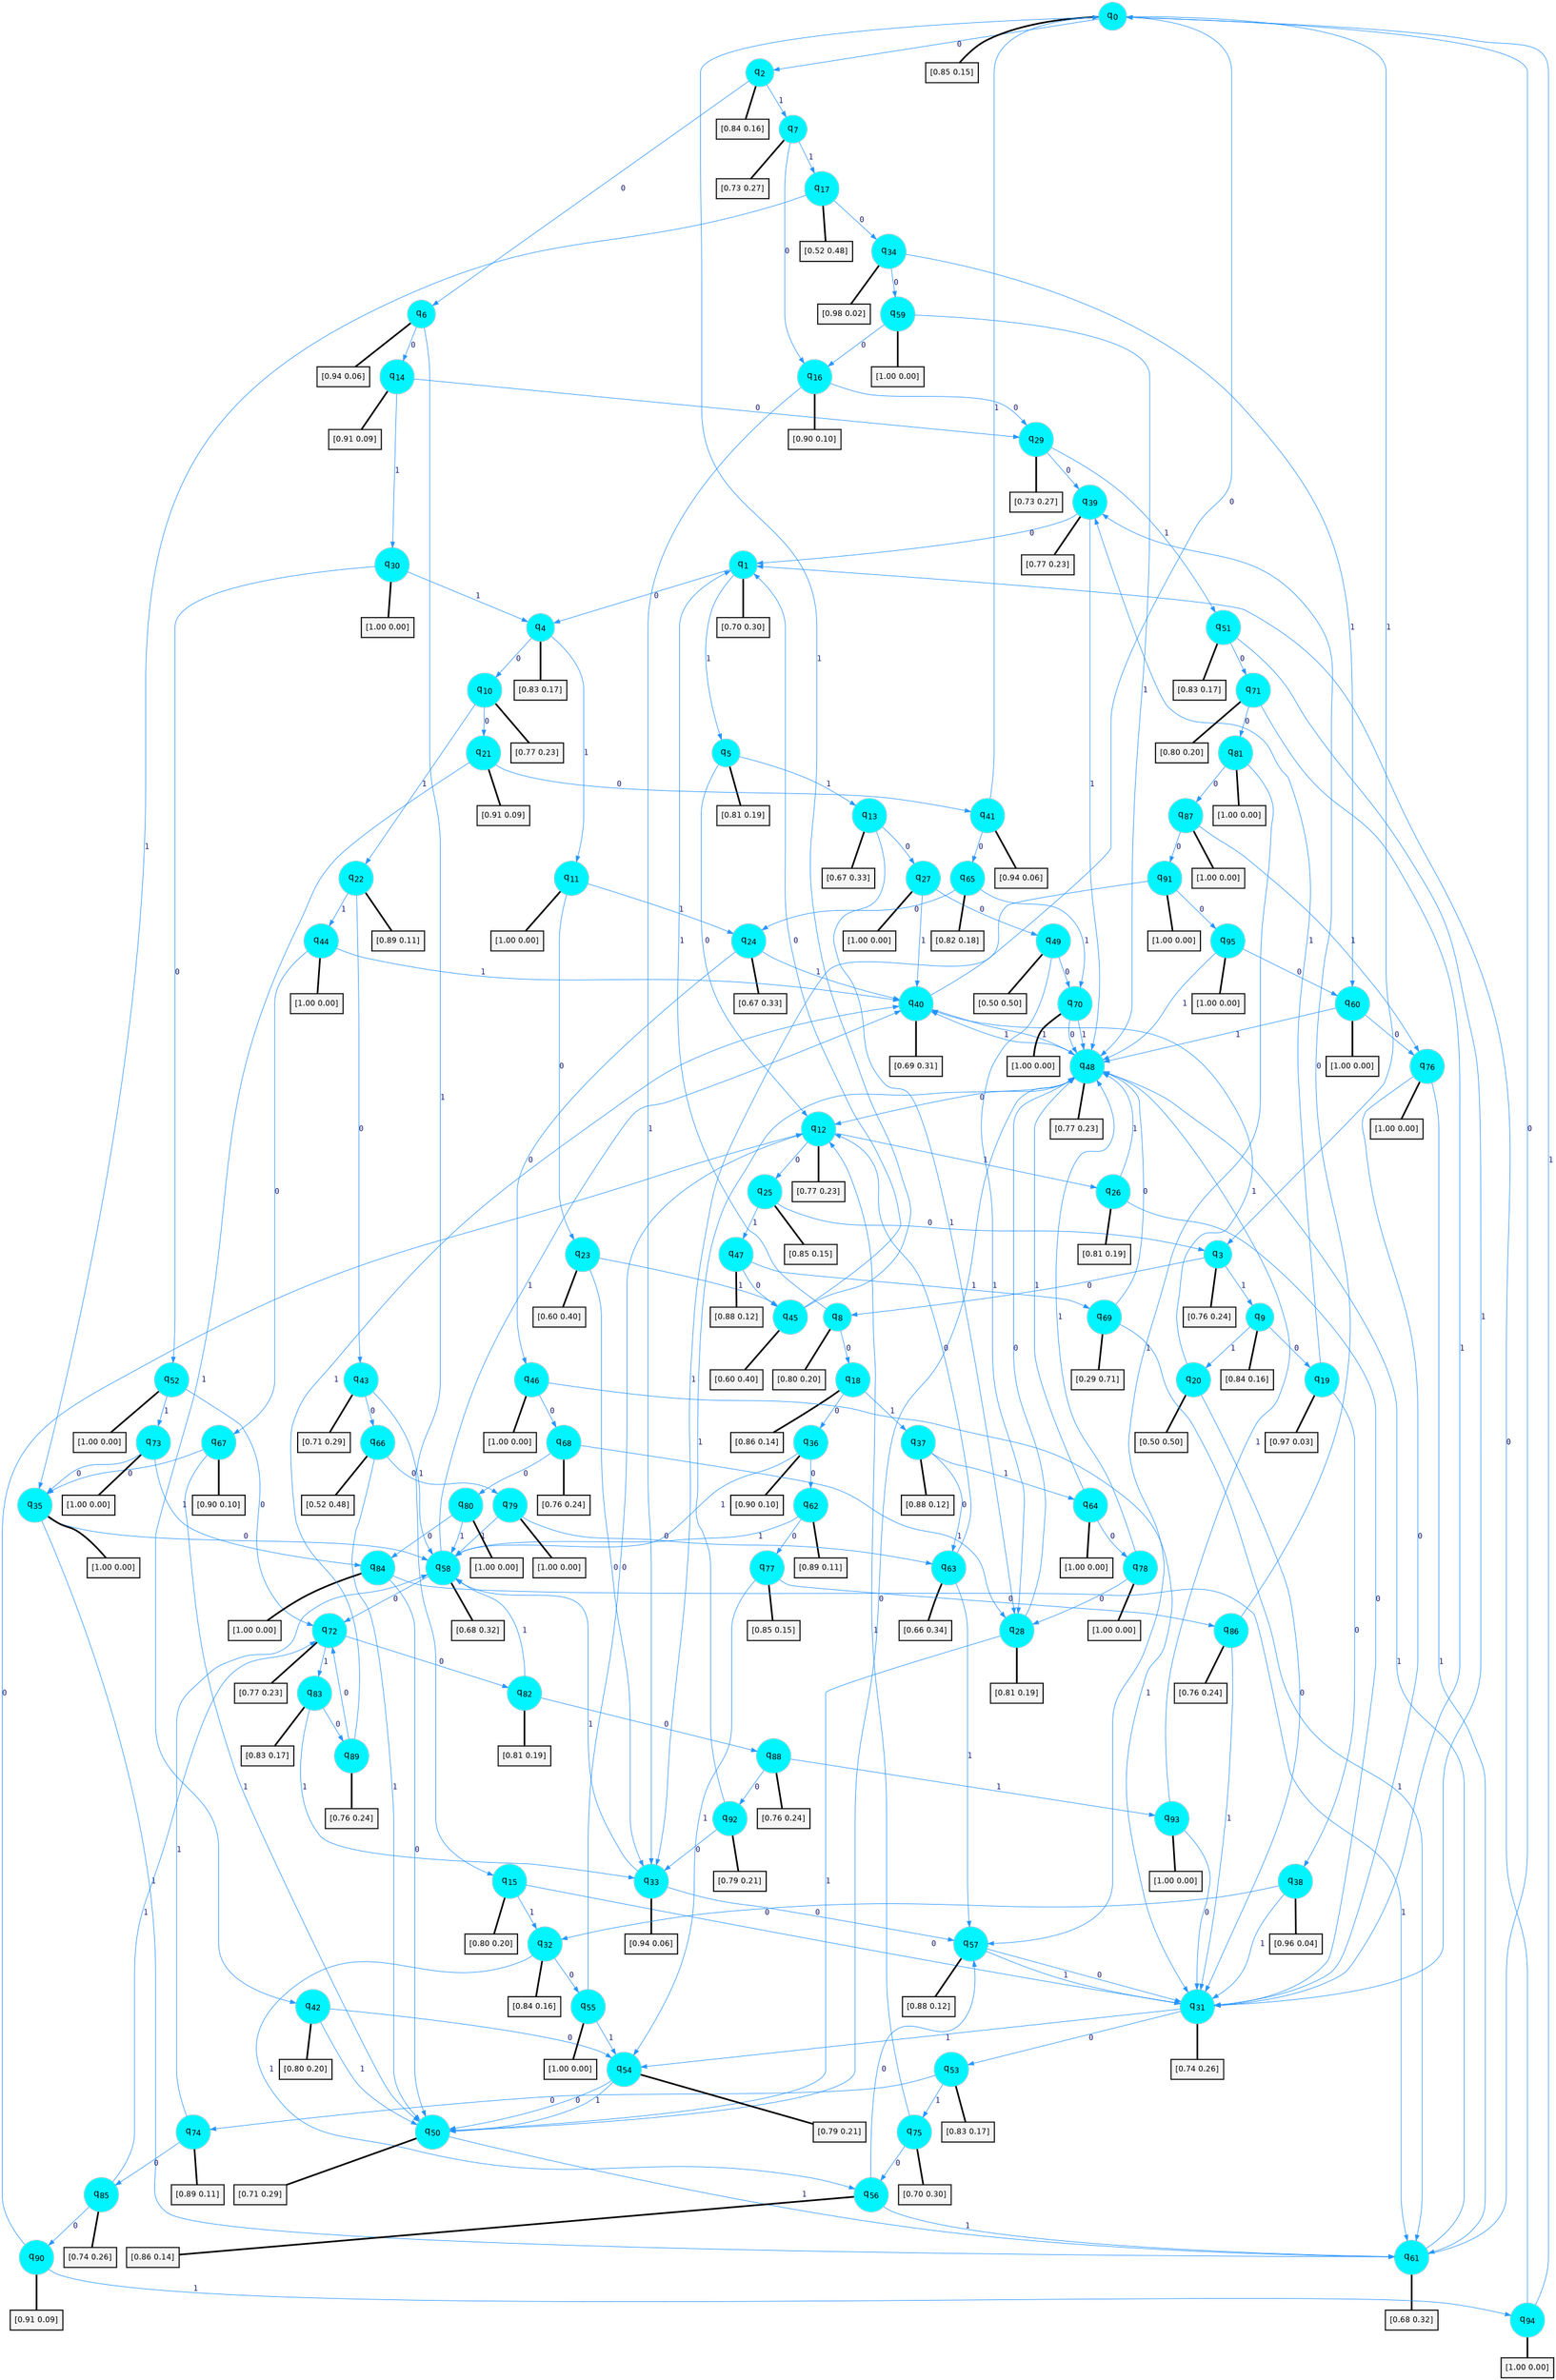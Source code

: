 digraph G {
graph [
bgcolor=transparent, dpi=300, rankdir=TD, size="40,25"];
node [
color=gray, fillcolor=turquoise1, fontcolor=black, fontname=Helvetica, fontsize=16, fontweight=bold, shape=circle, style=filled];
edge [
arrowsize=1, color=dodgerblue1, fontcolor=midnightblue, fontname=courier, fontweight=bold, penwidth=1, style=solid, weight=20];
0[label=<q<SUB>0</SUB>>];
1[label=<q<SUB>1</SUB>>];
2[label=<q<SUB>2</SUB>>];
3[label=<q<SUB>3</SUB>>];
4[label=<q<SUB>4</SUB>>];
5[label=<q<SUB>5</SUB>>];
6[label=<q<SUB>6</SUB>>];
7[label=<q<SUB>7</SUB>>];
8[label=<q<SUB>8</SUB>>];
9[label=<q<SUB>9</SUB>>];
10[label=<q<SUB>10</SUB>>];
11[label=<q<SUB>11</SUB>>];
12[label=<q<SUB>12</SUB>>];
13[label=<q<SUB>13</SUB>>];
14[label=<q<SUB>14</SUB>>];
15[label=<q<SUB>15</SUB>>];
16[label=<q<SUB>16</SUB>>];
17[label=<q<SUB>17</SUB>>];
18[label=<q<SUB>18</SUB>>];
19[label=<q<SUB>19</SUB>>];
20[label=<q<SUB>20</SUB>>];
21[label=<q<SUB>21</SUB>>];
22[label=<q<SUB>22</SUB>>];
23[label=<q<SUB>23</SUB>>];
24[label=<q<SUB>24</SUB>>];
25[label=<q<SUB>25</SUB>>];
26[label=<q<SUB>26</SUB>>];
27[label=<q<SUB>27</SUB>>];
28[label=<q<SUB>28</SUB>>];
29[label=<q<SUB>29</SUB>>];
30[label=<q<SUB>30</SUB>>];
31[label=<q<SUB>31</SUB>>];
32[label=<q<SUB>32</SUB>>];
33[label=<q<SUB>33</SUB>>];
34[label=<q<SUB>34</SUB>>];
35[label=<q<SUB>35</SUB>>];
36[label=<q<SUB>36</SUB>>];
37[label=<q<SUB>37</SUB>>];
38[label=<q<SUB>38</SUB>>];
39[label=<q<SUB>39</SUB>>];
40[label=<q<SUB>40</SUB>>];
41[label=<q<SUB>41</SUB>>];
42[label=<q<SUB>42</SUB>>];
43[label=<q<SUB>43</SUB>>];
44[label=<q<SUB>44</SUB>>];
45[label=<q<SUB>45</SUB>>];
46[label=<q<SUB>46</SUB>>];
47[label=<q<SUB>47</SUB>>];
48[label=<q<SUB>48</SUB>>];
49[label=<q<SUB>49</SUB>>];
50[label=<q<SUB>50</SUB>>];
51[label=<q<SUB>51</SUB>>];
52[label=<q<SUB>52</SUB>>];
53[label=<q<SUB>53</SUB>>];
54[label=<q<SUB>54</SUB>>];
55[label=<q<SUB>55</SUB>>];
56[label=<q<SUB>56</SUB>>];
57[label=<q<SUB>57</SUB>>];
58[label=<q<SUB>58</SUB>>];
59[label=<q<SUB>59</SUB>>];
60[label=<q<SUB>60</SUB>>];
61[label=<q<SUB>61</SUB>>];
62[label=<q<SUB>62</SUB>>];
63[label=<q<SUB>63</SUB>>];
64[label=<q<SUB>64</SUB>>];
65[label=<q<SUB>65</SUB>>];
66[label=<q<SUB>66</SUB>>];
67[label=<q<SUB>67</SUB>>];
68[label=<q<SUB>68</SUB>>];
69[label=<q<SUB>69</SUB>>];
70[label=<q<SUB>70</SUB>>];
71[label=<q<SUB>71</SUB>>];
72[label=<q<SUB>72</SUB>>];
73[label=<q<SUB>73</SUB>>];
74[label=<q<SUB>74</SUB>>];
75[label=<q<SUB>75</SUB>>];
76[label=<q<SUB>76</SUB>>];
77[label=<q<SUB>77</SUB>>];
78[label=<q<SUB>78</SUB>>];
79[label=<q<SUB>79</SUB>>];
80[label=<q<SUB>80</SUB>>];
81[label=<q<SUB>81</SUB>>];
82[label=<q<SUB>82</SUB>>];
83[label=<q<SUB>83</SUB>>];
84[label=<q<SUB>84</SUB>>];
85[label=<q<SUB>85</SUB>>];
86[label=<q<SUB>86</SUB>>];
87[label=<q<SUB>87</SUB>>];
88[label=<q<SUB>88</SUB>>];
89[label=<q<SUB>89</SUB>>];
90[label=<q<SUB>90</SUB>>];
91[label=<q<SUB>91</SUB>>];
92[label=<q<SUB>92</SUB>>];
93[label=<q<SUB>93</SUB>>];
94[label=<q<SUB>94</SUB>>];
95[label=<q<SUB>95</SUB>>];
96[label="[0.85 0.15]", shape=box,fontcolor=black, fontname=Helvetica, fontsize=14, penwidth=2, fillcolor=whitesmoke,color=black];
97[label="[0.70 0.30]", shape=box,fontcolor=black, fontname=Helvetica, fontsize=14, penwidth=2, fillcolor=whitesmoke,color=black];
98[label="[0.84 0.16]", shape=box,fontcolor=black, fontname=Helvetica, fontsize=14, penwidth=2, fillcolor=whitesmoke,color=black];
99[label="[0.76 0.24]", shape=box,fontcolor=black, fontname=Helvetica, fontsize=14, penwidth=2, fillcolor=whitesmoke,color=black];
100[label="[0.83 0.17]", shape=box,fontcolor=black, fontname=Helvetica, fontsize=14, penwidth=2, fillcolor=whitesmoke,color=black];
101[label="[0.81 0.19]", shape=box,fontcolor=black, fontname=Helvetica, fontsize=14, penwidth=2, fillcolor=whitesmoke,color=black];
102[label="[0.94 0.06]", shape=box,fontcolor=black, fontname=Helvetica, fontsize=14, penwidth=2, fillcolor=whitesmoke,color=black];
103[label="[0.73 0.27]", shape=box,fontcolor=black, fontname=Helvetica, fontsize=14, penwidth=2, fillcolor=whitesmoke,color=black];
104[label="[0.80 0.20]", shape=box,fontcolor=black, fontname=Helvetica, fontsize=14, penwidth=2, fillcolor=whitesmoke,color=black];
105[label="[0.84 0.16]", shape=box,fontcolor=black, fontname=Helvetica, fontsize=14, penwidth=2, fillcolor=whitesmoke,color=black];
106[label="[0.77 0.23]", shape=box,fontcolor=black, fontname=Helvetica, fontsize=14, penwidth=2, fillcolor=whitesmoke,color=black];
107[label="[1.00 0.00]", shape=box,fontcolor=black, fontname=Helvetica, fontsize=14, penwidth=2, fillcolor=whitesmoke,color=black];
108[label="[0.77 0.23]", shape=box,fontcolor=black, fontname=Helvetica, fontsize=14, penwidth=2, fillcolor=whitesmoke,color=black];
109[label="[0.67 0.33]", shape=box,fontcolor=black, fontname=Helvetica, fontsize=14, penwidth=2, fillcolor=whitesmoke,color=black];
110[label="[0.91 0.09]", shape=box,fontcolor=black, fontname=Helvetica, fontsize=14, penwidth=2, fillcolor=whitesmoke,color=black];
111[label="[0.80 0.20]", shape=box,fontcolor=black, fontname=Helvetica, fontsize=14, penwidth=2, fillcolor=whitesmoke,color=black];
112[label="[0.90 0.10]", shape=box,fontcolor=black, fontname=Helvetica, fontsize=14, penwidth=2, fillcolor=whitesmoke,color=black];
113[label="[0.52 0.48]", shape=box,fontcolor=black, fontname=Helvetica, fontsize=14, penwidth=2, fillcolor=whitesmoke,color=black];
114[label="[0.86 0.14]", shape=box,fontcolor=black, fontname=Helvetica, fontsize=14, penwidth=2, fillcolor=whitesmoke,color=black];
115[label="[0.97 0.03]", shape=box,fontcolor=black, fontname=Helvetica, fontsize=14, penwidth=2, fillcolor=whitesmoke,color=black];
116[label="[0.50 0.50]", shape=box,fontcolor=black, fontname=Helvetica, fontsize=14, penwidth=2, fillcolor=whitesmoke,color=black];
117[label="[0.91 0.09]", shape=box,fontcolor=black, fontname=Helvetica, fontsize=14, penwidth=2, fillcolor=whitesmoke,color=black];
118[label="[0.89 0.11]", shape=box,fontcolor=black, fontname=Helvetica, fontsize=14, penwidth=2, fillcolor=whitesmoke,color=black];
119[label="[0.60 0.40]", shape=box,fontcolor=black, fontname=Helvetica, fontsize=14, penwidth=2, fillcolor=whitesmoke,color=black];
120[label="[0.67 0.33]", shape=box,fontcolor=black, fontname=Helvetica, fontsize=14, penwidth=2, fillcolor=whitesmoke,color=black];
121[label="[0.85 0.15]", shape=box,fontcolor=black, fontname=Helvetica, fontsize=14, penwidth=2, fillcolor=whitesmoke,color=black];
122[label="[0.81 0.19]", shape=box,fontcolor=black, fontname=Helvetica, fontsize=14, penwidth=2, fillcolor=whitesmoke,color=black];
123[label="[1.00 0.00]", shape=box,fontcolor=black, fontname=Helvetica, fontsize=14, penwidth=2, fillcolor=whitesmoke,color=black];
124[label="[0.81 0.19]", shape=box,fontcolor=black, fontname=Helvetica, fontsize=14, penwidth=2, fillcolor=whitesmoke,color=black];
125[label="[0.73 0.27]", shape=box,fontcolor=black, fontname=Helvetica, fontsize=14, penwidth=2, fillcolor=whitesmoke,color=black];
126[label="[1.00 0.00]", shape=box,fontcolor=black, fontname=Helvetica, fontsize=14, penwidth=2, fillcolor=whitesmoke,color=black];
127[label="[0.74 0.26]", shape=box,fontcolor=black, fontname=Helvetica, fontsize=14, penwidth=2, fillcolor=whitesmoke,color=black];
128[label="[0.84 0.16]", shape=box,fontcolor=black, fontname=Helvetica, fontsize=14, penwidth=2, fillcolor=whitesmoke,color=black];
129[label="[0.94 0.06]", shape=box,fontcolor=black, fontname=Helvetica, fontsize=14, penwidth=2, fillcolor=whitesmoke,color=black];
130[label="[0.98 0.02]", shape=box,fontcolor=black, fontname=Helvetica, fontsize=14, penwidth=2, fillcolor=whitesmoke,color=black];
131[label="[1.00 0.00]", shape=box,fontcolor=black, fontname=Helvetica, fontsize=14, penwidth=2, fillcolor=whitesmoke,color=black];
132[label="[0.90 0.10]", shape=box,fontcolor=black, fontname=Helvetica, fontsize=14, penwidth=2, fillcolor=whitesmoke,color=black];
133[label="[0.88 0.12]", shape=box,fontcolor=black, fontname=Helvetica, fontsize=14, penwidth=2, fillcolor=whitesmoke,color=black];
134[label="[0.96 0.04]", shape=box,fontcolor=black, fontname=Helvetica, fontsize=14, penwidth=2, fillcolor=whitesmoke,color=black];
135[label="[0.77 0.23]", shape=box,fontcolor=black, fontname=Helvetica, fontsize=14, penwidth=2, fillcolor=whitesmoke,color=black];
136[label="[0.69 0.31]", shape=box,fontcolor=black, fontname=Helvetica, fontsize=14, penwidth=2, fillcolor=whitesmoke,color=black];
137[label="[0.94 0.06]", shape=box,fontcolor=black, fontname=Helvetica, fontsize=14, penwidth=2, fillcolor=whitesmoke,color=black];
138[label="[0.80 0.20]", shape=box,fontcolor=black, fontname=Helvetica, fontsize=14, penwidth=2, fillcolor=whitesmoke,color=black];
139[label="[0.71 0.29]", shape=box,fontcolor=black, fontname=Helvetica, fontsize=14, penwidth=2, fillcolor=whitesmoke,color=black];
140[label="[1.00 0.00]", shape=box,fontcolor=black, fontname=Helvetica, fontsize=14, penwidth=2, fillcolor=whitesmoke,color=black];
141[label="[0.60 0.40]", shape=box,fontcolor=black, fontname=Helvetica, fontsize=14, penwidth=2, fillcolor=whitesmoke,color=black];
142[label="[1.00 0.00]", shape=box,fontcolor=black, fontname=Helvetica, fontsize=14, penwidth=2, fillcolor=whitesmoke,color=black];
143[label="[0.88 0.12]", shape=box,fontcolor=black, fontname=Helvetica, fontsize=14, penwidth=2, fillcolor=whitesmoke,color=black];
144[label="[0.77 0.23]", shape=box,fontcolor=black, fontname=Helvetica, fontsize=14, penwidth=2, fillcolor=whitesmoke,color=black];
145[label="[0.50 0.50]", shape=box,fontcolor=black, fontname=Helvetica, fontsize=14, penwidth=2, fillcolor=whitesmoke,color=black];
146[label="[0.71 0.29]", shape=box,fontcolor=black, fontname=Helvetica, fontsize=14, penwidth=2, fillcolor=whitesmoke,color=black];
147[label="[0.83 0.17]", shape=box,fontcolor=black, fontname=Helvetica, fontsize=14, penwidth=2, fillcolor=whitesmoke,color=black];
148[label="[1.00 0.00]", shape=box,fontcolor=black, fontname=Helvetica, fontsize=14, penwidth=2, fillcolor=whitesmoke,color=black];
149[label="[0.83 0.17]", shape=box,fontcolor=black, fontname=Helvetica, fontsize=14, penwidth=2, fillcolor=whitesmoke,color=black];
150[label="[0.79 0.21]", shape=box,fontcolor=black, fontname=Helvetica, fontsize=14, penwidth=2, fillcolor=whitesmoke,color=black];
151[label="[1.00 0.00]", shape=box,fontcolor=black, fontname=Helvetica, fontsize=14, penwidth=2, fillcolor=whitesmoke,color=black];
152[label="[0.86 0.14]", shape=box,fontcolor=black, fontname=Helvetica, fontsize=14, penwidth=2, fillcolor=whitesmoke,color=black];
153[label="[0.88 0.12]", shape=box,fontcolor=black, fontname=Helvetica, fontsize=14, penwidth=2, fillcolor=whitesmoke,color=black];
154[label="[0.68 0.32]", shape=box,fontcolor=black, fontname=Helvetica, fontsize=14, penwidth=2, fillcolor=whitesmoke,color=black];
155[label="[1.00 0.00]", shape=box,fontcolor=black, fontname=Helvetica, fontsize=14, penwidth=2, fillcolor=whitesmoke,color=black];
156[label="[1.00 0.00]", shape=box,fontcolor=black, fontname=Helvetica, fontsize=14, penwidth=2, fillcolor=whitesmoke,color=black];
157[label="[0.68 0.32]", shape=box,fontcolor=black, fontname=Helvetica, fontsize=14, penwidth=2, fillcolor=whitesmoke,color=black];
158[label="[0.89 0.11]", shape=box,fontcolor=black, fontname=Helvetica, fontsize=14, penwidth=2, fillcolor=whitesmoke,color=black];
159[label="[0.66 0.34]", shape=box,fontcolor=black, fontname=Helvetica, fontsize=14, penwidth=2, fillcolor=whitesmoke,color=black];
160[label="[1.00 0.00]", shape=box,fontcolor=black, fontname=Helvetica, fontsize=14, penwidth=2, fillcolor=whitesmoke,color=black];
161[label="[0.82 0.18]", shape=box,fontcolor=black, fontname=Helvetica, fontsize=14, penwidth=2, fillcolor=whitesmoke,color=black];
162[label="[0.52 0.48]", shape=box,fontcolor=black, fontname=Helvetica, fontsize=14, penwidth=2, fillcolor=whitesmoke,color=black];
163[label="[0.90 0.10]", shape=box,fontcolor=black, fontname=Helvetica, fontsize=14, penwidth=2, fillcolor=whitesmoke,color=black];
164[label="[0.76 0.24]", shape=box,fontcolor=black, fontname=Helvetica, fontsize=14, penwidth=2, fillcolor=whitesmoke,color=black];
165[label="[0.29 0.71]", shape=box,fontcolor=black, fontname=Helvetica, fontsize=14, penwidth=2, fillcolor=whitesmoke,color=black];
166[label="[1.00 0.00]", shape=box,fontcolor=black, fontname=Helvetica, fontsize=14, penwidth=2, fillcolor=whitesmoke,color=black];
167[label="[0.80 0.20]", shape=box,fontcolor=black, fontname=Helvetica, fontsize=14, penwidth=2, fillcolor=whitesmoke,color=black];
168[label="[0.77 0.23]", shape=box,fontcolor=black, fontname=Helvetica, fontsize=14, penwidth=2, fillcolor=whitesmoke,color=black];
169[label="[1.00 0.00]", shape=box,fontcolor=black, fontname=Helvetica, fontsize=14, penwidth=2, fillcolor=whitesmoke,color=black];
170[label="[0.89 0.11]", shape=box,fontcolor=black, fontname=Helvetica, fontsize=14, penwidth=2, fillcolor=whitesmoke,color=black];
171[label="[0.70 0.30]", shape=box,fontcolor=black, fontname=Helvetica, fontsize=14, penwidth=2, fillcolor=whitesmoke,color=black];
172[label="[1.00 0.00]", shape=box,fontcolor=black, fontname=Helvetica, fontsize=14, penwidth=2, fillcolor=whitesmoke,color=black];
173[label="[0.85 0.15]", shape=box,fontcolor=black, fontname=Helvetica, fontsize=14, penwidth=2, fillcolor=whitesmoke,color=black];
174[label="[1.00 0.00]", shape=box,fontcolor=black, fontname=Helvetica, fontsize=14, penwidth=2, fillcolor=whitesmoke,color=black];
175[label="[1.00 0.00]", shape=box,fontcolor=black, fontname=Helvetica, fontsize=14, penwidth=2, fillcolor=whitesmoke,color=black];
176[label="[1.00 0.00]", shape=box,fontcolor=black, fontname=Helvetica, fontsize=14, penwidth=2, fillcolor=whitesmoke,color=black];
177[label="[1.00 0.00]", shape=box,fontcolor=black, fontname=Helvetica, fontsize=14, penwidth=2, fillcolor=whitesmoke,color=black];
178[label="[0.81 0.19]", shape=box,fontcolor=black, fontname=Helvetica, fontsize=14, penwidth=2, fillcolor=whitesmoke,color=black];
179[label="[0.83 0.17]", shape=box,fontcolor=black, fontname=Helvetica, fontsize=14, penwidth=2, fillcolor=whitesmoke,color=black];
180[label="[1.00 0.00]", shape=box,fontcolor=black, fontname=Helvetica, fontsize=14, penwidth=2, fillcolor=whitesmoke,color=black];
181[label="[0.74 0.26]", shape=box,fontcolor=black, fontname=Helvetica, fontsize=14, penwidth=2, fillcolor=whitesmoke,color=black];
182[label="[0.76 0.24]", shape=box,fontcolor=black, fontname=Helvetica, fontsize=14, penwidth=2, fillcolor=whitesmoke,color=black];
183[label="[1.00 0.00]", shape=box,fontcolor=black, fontname=Helvetica, fontsize=14, penwidth=2, fillcolor=whitesmoke,color=black];
184[label="[0.76 0.24]", shape=box,fontcolor=black, fontname=Helvetica, fontsize=14, penwidth=2, fillcolor=whitesmoke,color=black];
185[label="[0.76 0.24]", shape=box,fontcolor=black, fontname=Helvetica, fontsize=14, penwidth=2, fillcolor=whitesmoke,color=black];
186[label="[0.91 0.09]", shape=box,fontcolor=black, fontname=Helvetica, fontsize=14, penwidth=2, fillcolor=whitesmoke,color=black];
187[label="[1.00 0.00]", shape=box,fontcolor=black, fontname=Helvetica, fontsize=14, penwidth=2, fillcolor=whitesmoke,color=black];
188[label="[0.79 0.21]", shape=box,fontcolor=black, fontname=Helvetica, fontsize=14, penwidth=2, fillcolor=whitesmoke,color=black];
189[label="[1.00 0.00]", shape=box,fontcolor=black, fontname=Helvetica, fontsize=14, penwidth=2, fillcolor=whitesmoke,color=black];
190[label="[1.00 0.00]", shape=box,fontcolor=black, fontname=Helvetica, fontsize=14, penwidth=2, fillcolor=whitesmoke,color=black];
191[label="[1.00 0.00]", shape=box,fontcolor=black, fontname=Helvetica, fontsize=14, penwidth=2, fillcolor=whitesmoke,color=black];
0->2 [label=0];
0->3 [label=1];
0->96 [arrowhead=none, penwidth=3,color=black];
1->4 [label=0];
1->5 [label=1];
1->97 [arrowhead=none, penwidth=3,color=black];
2->6 [label=0];
2->7 [label=1];
2->98 [arrowhead=none, penwidth=3,color=black];
3->8 [label=0];
3->9 [label=1];
3->99 [arrowhead=none, penwidth=3,color=black];
4->10 [label=0];
4->11 [label=1];
4->100 [arrowhead=none, penwidth=3,color=black];
5->12 [label=0];
5->13 [label=1];
5->101 [arrowhead=none, penwidth=3,color=black];
6->14 [label=0];
6->15 [label=1];
6->102 [arrowhead=none, penwidth=3,color=black];
7->16 [label=0];
7->17 [label=1];
7->103 [arrowhead=none, penwidth=3,color=black];
8->18 [label=0];
8->1 [label=1];
8->104 [arrowhead=none, penwidth=3,color=black];
9->19 [label=0];
9->20 [label=1];
9->105 [arrowhead=none, penwidth=3,color=black];
10->21 [label=0];
10->22 [label=1];
10->106 [arrowhead=none, penwidth=3,color=black];
11->23 [label=0];
11->24 [label=1];
11->107 [arrowhead=none, penwidth=3,color=black];
12->25 [label=0];
12->26 [label=1];
12->108 [arrowhead=none, penwidth=3,color=black];
13->27 [label=0];
13->28 [label=1];
13->109 [arrowhead=none, penwidth=3,color=black];
14->29 [label=0];
14->30 [label=1];
14->110 [arrowhead=none, penwidth=3,color=black];
15->31 [label=0];
15->32 [label=1];
15->111 [arrowhead=none, penwidth=3,color=black];
16->29 [label=0];
16->33 [label=1];
16->112 [arrowhead=none, penwidth=3,color=black];
17->34 [label=0];
17->35 [label=1];
17->113 [arrowhead=none, penwidth=3,color=black];
18->36 [label=0];
18->37 [label=1];
18->114 [arrowhead=none, penwidth=3,color=black];
19->38 [label=0];
19->39 [label=1];
19->115 [arrowhead=none, penwidth=3,color=black];
20->31 [label=0];
20->40 [label=1];
20->116 [arrowhead=none, penwidth=3,color=black];
21->41 [label=0];
21->42 [label=1];
21->117 [arrowhead=none, penwidth=3,color=black];
22->43 [label=0];
22->44 [label=1];
22->118 [arrowhead=none, penwidth=3,color=black];
23->33 [label=0];
23->45 [label=1];
23->119 [arrowhead=none, penwidth=3,color=black];
24->46 [label=0];
24->40 [label=1];
24->120 [arrowhead=none, penwidth=3,color=black];
25->3 [label=0];
25->47 [label=1];
25->121 [arrowhead=none, penwidth=3,color=black];
26->31 [label=0];
26->48 [label=1];
26->122 [arrowhead=none, penwidth=3,color=black];
27->49 [label=0];
27->40 [label=1];
27->123 [arrowhead=none, penwidth=3,color=black];
28->48 [label=0];
28->50 [label=1];
28->124 [arrowhead=none, penwidth=3,color=black];
29->39 [label=0];
29->51 [label=1];
29->125 [arrowhead=none, penwidth=3,color=black];
30->52 [label=0];
30->4 [label=1];
30->126 [arrowhead=none, penwidth=3,color=black];
31->53 [label=0];
31->54 [label=1];
31->127 [arrowhead=none, penwidth=3,color=black];
32->55 [label=0];
32->56 [label=1];
32->128 [arrowhead=none, penwidth=3,color=black];
33->57 [label=0];
33->58 [label=1];
33->129 [arrowhead=none, penwidth=3,color=black];
34->59 [label=0];
34->60 [label=1];
34->130 [arrowhead=none, penwidth=3,color=black];
35->58 [label=0];
35->61 [label=1];
35->131 [arrowhead=none, penwidth=3,color=black];
36->62 [label=0];
36->58 [label=1];
36->132 [arrowhead=none, penwidth=3,color=black];
37->63 [label=0];
37->64 [label=1];
37->133 [arrowhead=none, penwidth=3,color=black];
38->32 [label=0];
38->31 [label=1];
38->134 [arrowhead=none, penwidth=3,color=black];
39->1 [label=0];
39->48 [label=1];
39->135 [arrowhead=none, penwidth=3,color=black];
40->0 [label=0];
40->48 [label=1];
40->136 [arrowhead=none, penwidth=3,color=black];
41->65 [label=0];
41->0 [label=1];
41->137 [arrowhead=none, penwidth=3,color=black];
42->54 [label=0];
42->50 [label=1];
42->138 [arrowhead=none, penwidth=3,color=black];
43->66 [label=0];
43->58 [label=1];
43->139 [arrowhead=none, penwidth=3,color=black];
44->67 [label=0];
44->40 [label=1];
44->140 [arrowhead=none, penwidth=3,color=black];
45->1 [label=0];
45->0 [label=1];
45->141 [arrowhead=none, penwidth=3,color=black];
46->68 [label=0];
46->31 [label=1];
46->142 [arrowhead=none, penwidth=3,color=black];
47->45 [label=0];
47->69 [label=1];
47->143 [arrowhead=none, penwidth=3,color=black];
48->12 [label=0];
48->40 [label=1];
48->144 [arrowhead=none, penwidth=3,color=black];
49->70 [label=0];
49->28 [label=1];
49->145 [arrowhead=none, penwidth=3,color=black];
50->48 [label=0];
50->61 [label=1];
50->146 [arrowhead=none, penwidth=3,color=black];
51->71 [label=0];
51->31 [label=1];
51->147 [arrowhead=none, penwidth=3,color=black];
52->72 [label=0];
52->73 [label=1];
52->148 [arrowhead=none, penwidth=3,color=black];
53->74 [label=0];
53->75 [label=1];
53->149 [arrowhead=none, penwidth=3,color=black];
54->50 [label=0];
54->50 [label=1];
54->150 [arrowhead=none, penwidth=3,color=black];
55->12 [label=0];
55->54 [label=1];
55->151 [arrowhead=none, penwidth=3,color=black];
56->57 [label=0];
56->61 [label=1];
56->152 [arrowhead=none, penwidth=3,color=black];
57->31 [label=0];
57->31 [label=1];
57->153 [arrowhead=none, penwidth=3,color=black];
58->72 [label=0];
58->40 [label=1];
58->154 [arrowhead=none, penwidth=3,color=black];
59->16 [label=0];
59->48 [label=1];
59->155 [arrowhead=none, penwidth=3,color=black];
60->76 [label=0];
60->48 [label=1];
60->156 [arrowhead=none, penwidth=3,color=black];
61->0 [label=0];
61->48 [label=1];
61->157 [arrowhead=none, penwidth=3,color=black];
62->77 [label=0];
62->58 [label=1];
62->158 [arrowhead=none, penwidth=3,color=black];
63->12 [label=0];
63->57 [label=1];
63->159 [arrowhead=none, penwidth=3,color=black];
64->78 [label=0];
64->48 [label=1];
64->160 [arrowhead=none, penwidth=3,color=black];
65->24 [label=0];
65->70 [label=1];
65->161 [arrowhead=none, penwidth=3,color=black];
66->79 [label=0];
66->50 [label=1];
66->162 [arrowhead=none, penwidth=3,color=black];
67->35 [label=0];
67->50 [label=1];
67->163 [arrowhead=none, penwidth=3,color=black];
68->80 [label=0];
68->28 [label=1];
68->164 [arrowhead=none, penwidth=3,color=black];
69->48 [label=0];
69->61 [label=1];
69->165 [arrowhead=none, penwidth=3,color=black];
70->48 [label=0];
70->48 [label=1];
70->166 [arrowhead=none, penwidth=3,color=black];
71->81 [label=0];
71->31 [label=1];
71->167 [arrowhead=none, penwidth=3,color=black];
72->82 [label=0];
72->83 [label=1];
72->168 [arrowhead=none, penwidth=3,color=black];
73->35 [label=0];
73->84 [label=1];
73->169 [arrowhead=none, penwidth=3,color=black];
74->85 [label=0];
74->58 [label=1];
74->170 [arrowhead=none, penwidth=3,color=black];
75->56 [label=0];
75->12 [label=1];
75->171 [arrowhead=none, penwidth=3,color=black];
76->31 [label=0];
76->61 [label=1];
76->172 [arrowhead=none, penwidth=3,color=black];
77->86 [label=0];
77->54 [label=1];
77->173 [arrowhead=none, penwidth=3,color=black];
78->28 [label=0];
78->48 [label=1];
78->174 [arrowhead=none, penwidth=3,color=black];
79->63 [label=0];
79->58 [label=1];
79->175 [arrowhead=none, penwidth=3,color=black];
80->84 [label=0];
80->58 [label=1];
80->176 [arrowhead=none, penwidth=3,color=black];
81->87 [label=0];
81->57 [label=1];
81->177 [arrowhead=none, penwidth=3,color=black];
82->88 [label=0];
82->58 [label=1];
82->178 [arrowhead=none, penwidth=3,color=black];
83->89 [label=0];
83->33 [label=1];
83->179 [arrowhead=none, penwidth=3,color=black];
84->50 [label=0];
84->61 [label=1];
84->180 [arrowhead=none, penwidth=3,color=black];
85->90 [label=0];
85->72 [label=1];
85->181 [arrowhead=none, penwidth=3,color=black];
86->39 [label=0];
86->31 [label=1];
86->182 [arrowhead=none, penwidth=3,color=black];
87->91 [label=0];
87->76 [label=1];
87->183 [arrowhead=none, penwidth=3,color=black];
88->92 [label=0];
88->93 [label=1];
88->184 [arrowhead=none, penwidth=3,color=black];
89->72 [label=0];
89->40 [label=1];
89->185 [arrowhead=none, penwidth=3,color=black];
90->12 [label=0];
90->94 [label=1];
90->186 [arrowhead=none, penwidth=3,color=black];
91->95 [label=0];
91->33 [label=1];
91->187 [arrowhead=none, penwidth=3,color=black];
92->33 [label=0];
92->48 [label=1];
92->188 [arrowhead=none, penwidth=3,color=black];
93->31 [label=0];
93->48 [label=1];
93->189 [arrowhead=none, penwidth=3,color=black];
94->1 [label=0];
94->0 [label=1];
94->190 [arrowhead=none, penwidth=3,color=black];
95->60 [label=0];
95->48 [label=1];
95->191 [arrowhead=none, penwidth=3,color=black];
}
